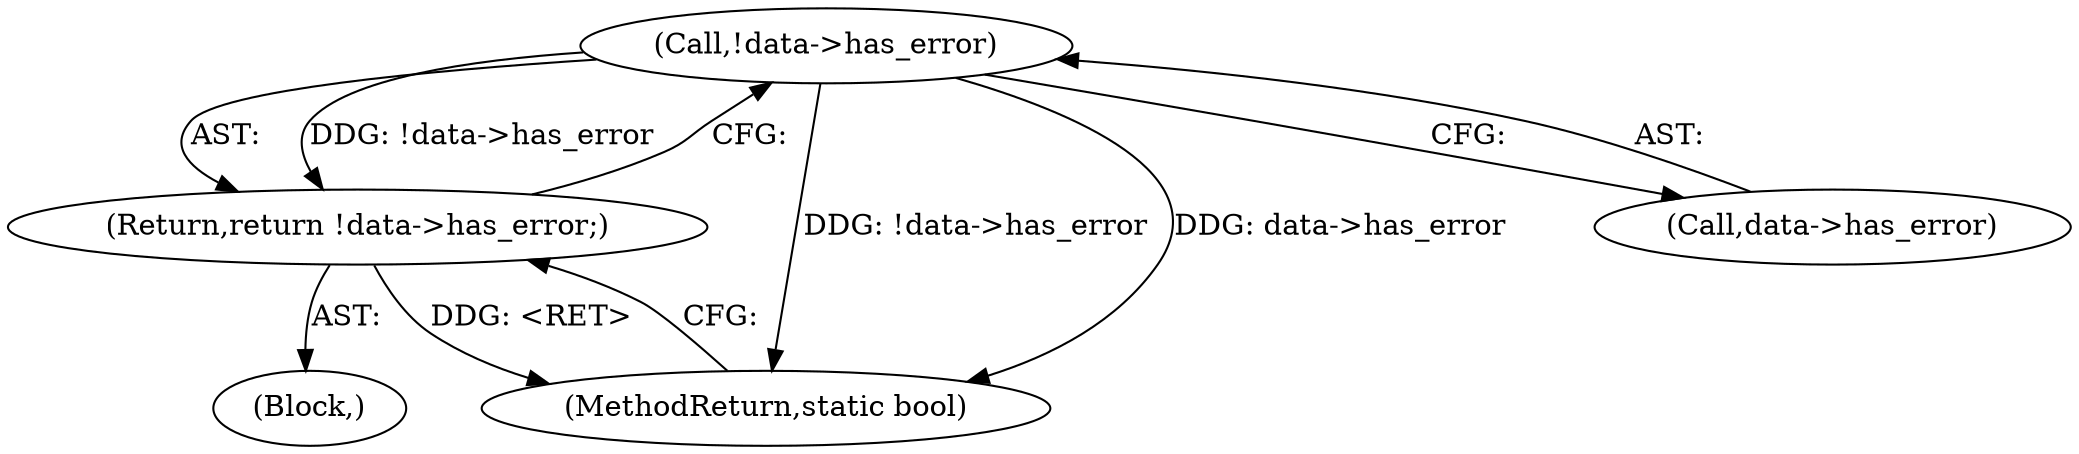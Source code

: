 digraph "0_samba_530d50a1abdcdf4d1775652d4c456c1274d83d8d_1@pointer" {
"1000604" [label="(Call,!data->has_error)"];
"1000603" [label="(Return,return !data->has_error;)"];
"1000604" [label="(Call,!data->has_error)"];
"1000820" [label="(MethodReturn,static bool)"];
"1000116" [label="(Block,)"];
"1000605" [label="(Call,data->has_error)"];
"1000603" [label="(Return,return !data->has_error;)"];
"1000604" -> "1000603"  [label="AST: "];
"1000604" -> "1000605"  [label="CFG: "];
"1000605" -> "1000604"  [label="AST: "];
"1000603" -> "1000604"  [label="CFG: "];
"1000604" -> "1000820"  [label="DDG: !data->has_error"];
"1000604" -> "1000820"  [label="DDG: data->has_error"];
"1000604" -> "1000603"  [label="DDG: !data->has_error"];
"1000603" -> "1000116"  [label="AST: "];
"1000820" -> "1000603"  [label="CFG: "];
"1000603" -> "1000820"  [label="DDG: <RET>"];
}

